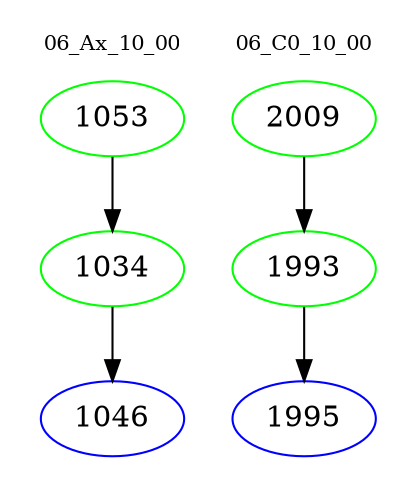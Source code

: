 digraph{
subgraph cluster_0 {
color = white
label = "06_Ax_10_00";
fontsize=10;
T0_1053 [label="1053", color="green"]
T0_1053 -> T0_1034 [color="black"]
T0_1034 [label="1034", color="green"]
T0_1034 -> T0_1046 [color="black"]
T0_1046 [label="1046", color="blue"]
}
subgraph cluster_1 {
color = white
label = "06_C0_10_00";
fontsize=10;
T1_2009 [label="2009", color="green"]
T1_2009 -> T1_1993 [color="black"]
T1_1993 [label="1993", color="green"]
T1_1993 -> T1_1995 [color="black"]
T1_1995 [label="1995", color="blue"]
}
}

